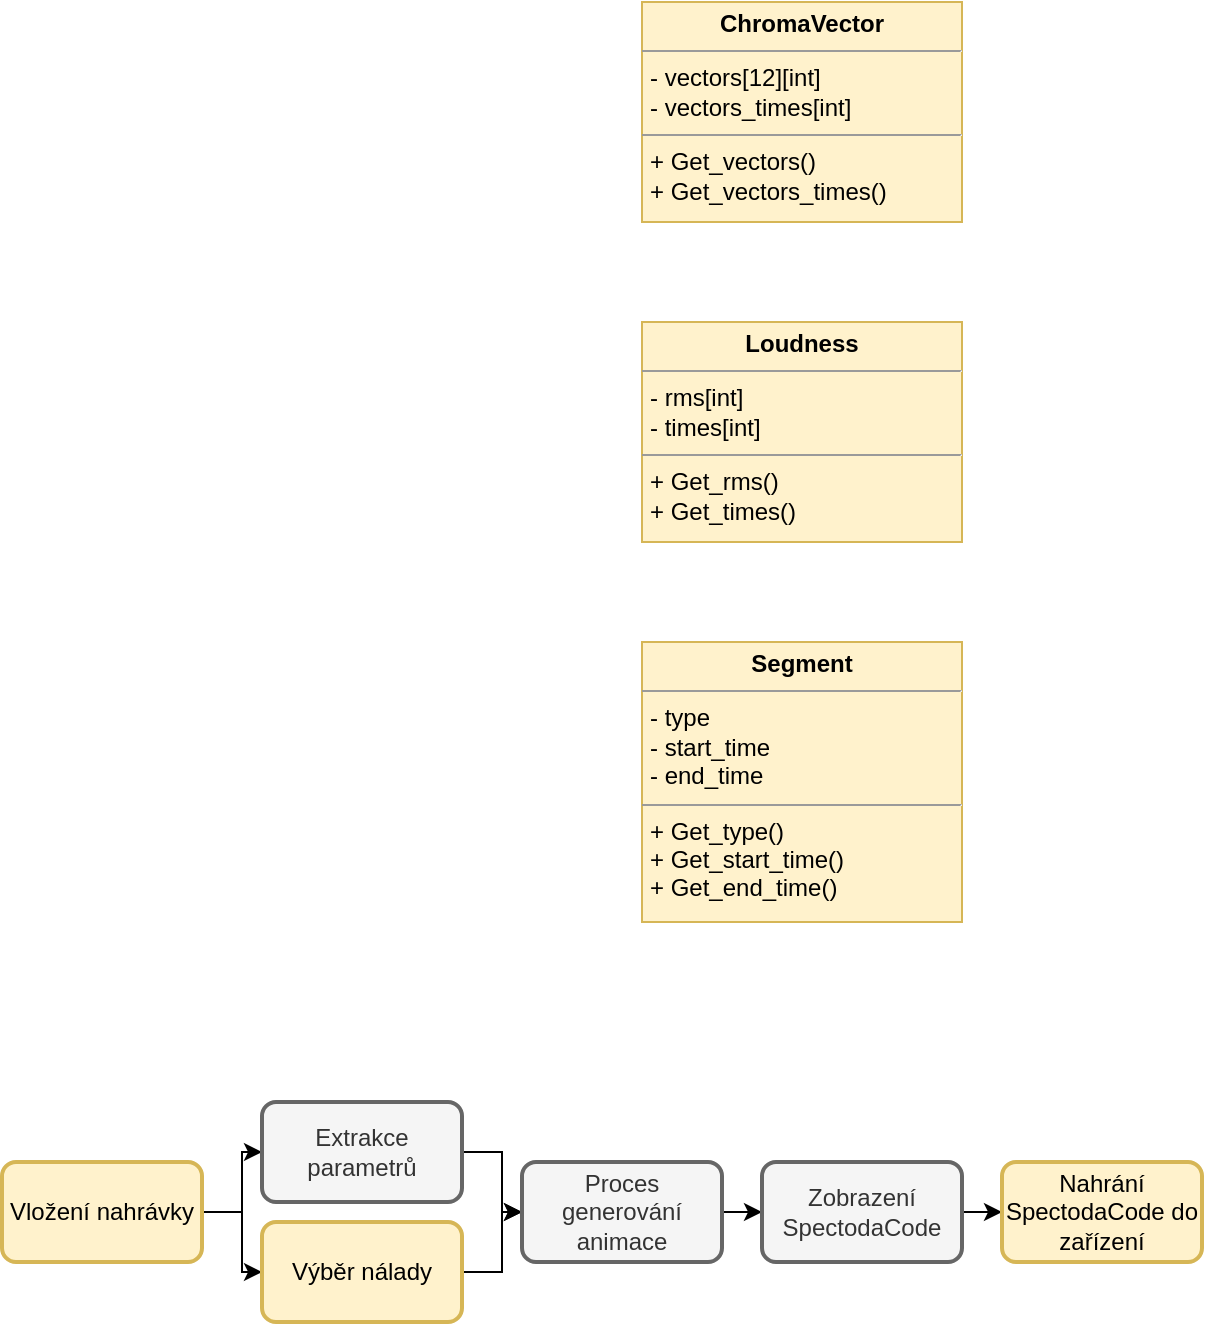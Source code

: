 <mxfile version="22.1.7" type="device">
  <diagram id="C5RBs43oDa-KdzZeNtuy" name="Page-1">
    <mxGraphModel dx="836" dy="528" grid="1" gridSize="10" guides="1" tooltips="1" connect="1" arrows="1" fold="1" page="1" pageScale="1" pageWidth="827" pageHeight="1169" math="0" shadow="0">
      <root>
        <mxCell id="WIyWlLk6GJQsqaUBKTNV-0" />
        <mxCell id="WIyWlLk6GJQsqaUBKTNV-1" parent="WIyWlLk6GJQsqaUBKTNV-0" />
        <mxCell id="-c9SQBp3aaIyiasQwJK6-0" value="&lt;p style=&quot;margin:0px;margin-top:4px;text-align:center;&quot;&gt;&lt;b&gt;Segment&lt;/b&gt;&lt;/p&gt;&lt;hr size=&quot;1&quot;&gt;&lt;p style=&quot;margin:0px;margin-left:4px;&quot;&gt;- type&amp;nbsp;&lt;/p&gt;&lt;p style=&quot;margin:0px;margin-left:4px;&quot;&gt;- start_time&lt;/p&gt;&lt;p style=&quot;margin:0px;margin-left:4px;&quot;&gt;- end_time&lt;/p&gt;&lt;hr size=&quot;1&quot;&gt;&lt;p style=&quot;margin:0px;margin-left:4px;&quot;&gt;+ Get_type()&lt;/p&gt;&lt;p style=&quot;margin:0px;margin-left:4px;&quot;&gt;+ Get_start_time()&lt;/p&gt;&lt;p style=&quot;margin:0px;margin-left:4px;&quot;&gt;+ Get_end_time()&lt;/p&gt;" style="verticalAlign=top;align=left;overflow=fill;fontSize=12;fontFamily=Helvetica;html=1;whiteSpace=wrap;fillColor=#fff2cc;strokeColor=#d6b656;" parent="WIyWlLk6GJQsqaUBKTNV-1" vertex="1">
          <mxGeometry x="480" y="360" width="160" height="140" as="geometry" />
        </mxCell>
        <mxCell id="-c9SQBp3aaIyiasQwJK6-1" value="&lt;p style=&quot;margin:0px;margin-top:4px;text-align:center;&quot;&gt;&lt;b&gt;Loudness&lt;/b&gt;&lt;/p&gt;&lt;hr size=&quot;1&quot;&gt;&lt;p style=&quot;margin:0px;margin-left:4px;&quot;&gt;- rms[int]&amp;nbsp;&lt;/p&gt;&lt;p style=&quot;margin:0px;margin-left:4px;&quot;&gt;- times[int]&lt;/p&gt;&lt;hr size=&quot;1&quot;&gt;&lt;p style=&quot;margin:0px;margin-left:4px;&quot;&gt;+ Get_rms()&lt;/p&gt;&lt;p style=&quot;margin:0px;margin-left:4px;&quot;&gt;+ Get_times()&lt;/p&gt;" style="verticalAlign=top;align=left;overflow=fill;fontSize=12;fontFamily=Helvetica;html=1;whiteSpace=wrap;fillColor=#fff2cc;strokeColor=#d6b656;" parent="WIyWlLk6GJQsqaUBKTNV-1" vertex="1">
          <mxGeometry x="480" y="200" width="160" height="110" as="geometry" />
        </mxCell>
        <mxCell id="-c9SQBp3aaIyiasQwJK6-2" value="&lt;p style=&quot;margin:0px;margin-top:4px;text-align:center;&quot;&gt;&lt;b&gt;ChromaVector&lt;/b&gt;&lt;/p&gt;&lt;hr size=&quot;1&quot;&gt;&lt;p style=&quot;margin:0px;margin-left:4px;&quot;&gt;- vectors[12][int]&amp;nbsp;&lt;/p&gt;&lt;p style=&quot;margin:0px;margin-left:4px;&quot;&gt;- vectors_times[int]&lt;/p&gt;&lt;hr size=&quot;1&quot;&gt;&lt;p style=&quot;margin:0px;margin-left:4px;&quot;&gt;+ Get_vectors()&lt;/p&gt;&lt;p style=&quot;margin:0px;margin-left:4px;&quot;&gt;+ Get_vectors_times()&lt;/p&gt;" style="verticalAlign=top;align=left;overflow=fill;fontSize=12;fontFamily=Helvetica;html=1;whiteSpace=wrap;fillColor=#fff2cc;strokeColor=#d6b656;" parent="WIyWlLk6GJQsqaUBKTNV-1" vertex="1">
          <mxGeometry x="480" y="40" width="160" height="110" as="geometry" />
        </mxCell>
        <mxCell id="uv9Wkobzm_v6WN01AZGz-3" style="edgeStyle=orthogonalEdgeStyle;rounded=0;orthogonalLoop=1;jettySize=auto;html=1;exitX=1;exitY=0.5;exitDx=0;exitDy=0;entryX=0;entryY=0.5;entryDx=0;entryDy=0;" edge="1" parent="WIyWlLk6GJQsqaUBKTNV-1" source="uv9Wkobzm_v6WN01AZGz-0" target="uv9Wkobzm_v6WN01AZGz-2">
          <mxGeometry relative="1" as="geometry" />
        </mxCell>
        <mxCell id="uv9Wkobzm_v6WN01AZGz-4" style="edgeStyle=orthogonalEdgeStyle;rounded=0;orthogonalLoop=1;jettySize=auto;html=1;exitX=1;exitY=0.5;exitDx=0;exitDy=0;entryX=0;entryY=0.5;entryDx=0;entryDy=0;" edge="1" parent="WIyWlLk6GJQsqaUBKTNV-1" source="uv9Wkobzm_v6WN01AZGz-0" target="uv9Wkobzm_v6WN01AZGz-1">
          <mxGeometry relative="1" as="geometry" />
        </mxCell>
        <mxCell id="uv9Wkobzm_v6WN01AZGz-0" value="Vložení nahrávky" style="rounded=1;whiteSpace=wrap;html=1;absoluteArcSize=1;arcSize=14;strokeWidth=2;fillColor=#fff2cc;strokeColor=#d6b656;" vertex="1" parent="WIyWlLk6GJQsqaUBKTNV-1">
          <mxGeometry x="160" y="620" width="100" height="50" as="geometry" />
        </mxCell>
        <mxCell id="uv9Wkobzm_v6WN01AZGz-6" style="edgeStyle=orthogonalEdgeStyle;rounded=0;orthogonalLoop=1;jettySize=auto;html=1;exitX=1;exitY=0.5;exitDx=0;exitDy=0;" edge="1" parent="WIyWlLk6GJQsqaUBKTNV-1" source="uv9Wkobzm_v6WN01AZGz-1" target="uv9Wkobzm_v6WN01AZGz-5">
          <mxGeometry relative="1" as="geometry" />
        </mxCell>
        <mxCell id="uv9Wkobzm_v6WN01AZGz-1" value="Extrakce parametrů" style="rounded=1;whiteSpace=wrap;html=1;absoluteArcSize=1;arcSize=14;strokeWidth=2;fillColor=#f5f5f5;strokeColor=#666666;fontColor=#333333;" vertex="1" parent="WIyWlLk6GJQsqaUBKTNV-1">
          <mxGeometry x="290" y="590" width="100" height="50" as="geometry" />
        </mxCell>
        <mxCell id="uv9Wkobzm_v6WN01AZGz-7" style="edgeStyle=orthogonalEdgeStyle;rounded=0;orthogonalLoop=1;jettySize=auto;html=1;exitX=1;exitY=0.5;exitDx=0;exitDy=0;entryX=0;entryY=0.5;entryDx=0;entryDy=0;" edge="1" parent="WIyWlLk6GJQsqaUBKTNV-1" source="uv9Wkobzm_v6WN01AZGz-2" target="uv9Wkobzm_v6WN01AZGz-5">
          <mxGeometry relative="1" as="geometry" />
        </mxCell>
        <mxCell id="uv9Wkobzm_v6WN01AZGz-2" value="Výběr nálady" style="rounded=1;whiteSpace=wrap;html=1;absoluteArcSize=1;arcSize=14;strokeWidth=2;fillColor=#fff2cc;strokeColor=#d6b656;" vertex="1" parent="WIyWlLk6GJQsqaUBKTNV-1">
          <mxGeometry x="290" y="650" width="100" height="50" as="geometry" />
        </mxCell>
        <mxCell id="uv9Wkobzm_v6WN01AZGz-9" style="edgeStyle=orthogonalEdgeStyle;rounded=0;orthogonalLoop=1;jettySize=auto;html=1;exitX=1;exitY=0.5;exitDx=0;exitDy=0;entryX=0;entryY=0.5;entryDx=0;entryDy=0;" edge="1" parent="WIyWlLk6GJQsqaUBKTNV-1" source="uv9Wkobzm_v6WN01AZGz-5" target="uv9Wkobzm_v6WN01AZGz-8">
          <mxGeometry relative="1" as="geometry" />
        </mxCell>
        <mxCell id="uv9Wkobzm_v6WN01AZGz-5" value="Proces generování animace" style="rounded=1;whiteSpace=wrap;html=1;absoluteArcSize=1;arcSize=14;strokeWidth=2;fillColor=#f5f5f5;strokeColor=#666666;fontColor=#333333;" vertex="1" parent="WIyWlLk6GJQsqaUBKTNV-1">
          <mxGeometry x="420" y="620" width="100" height="50" as="geometry" />
        </mxCell>
        <mxCell id="uv9Wkobzm_v6WN01AZGz-11" style="edgeStyle=orthogonalEdgeStyle;rounded=0;orthogonalLoop=1;jettySize=auto;html=1;exitX=1;exitY=0.5;exitDx=0;exitDy=0;entryX=0;entryY=0.5;entryDx=0;entryDy=0;" edge="1" parent="WIyWlLk6GJQsqaUBKTNV-1" source="uv9Wkobzm_v6WN01AZGz-8" target="uv9Wkobzm_v6WN01AZGz-10">
          <mxGeometry relative="1" as="geometry" />
        </mxCell>
        <mxCell id="uv9Wkobzm_v6WN01AZGz-8" value="Zobrazení SpectodaCode" style="rounded=1;whiteSpace=wrap;html=1;absoluteArcSize=1;arcSize=14;strokeWidth=2;fillColor=#f5f5f5;strokeColor=#666666;fontColor=#333333;" vertex="1" parent="WIyWlLk6GJQsqaUBKTNV-1">
          <mxGeometry x="540" y="620" width="100" height="50" as="geometry" />
        </mxCell>
        <mxCell id="uv9Wkobzm_v6WN01AZGz-10" value="Nahrání SpectodaCode do zařízení" style="rounded=1;whiteSpace=wrap;html=1;absoluteArcSize=1;arcSize=14;strokeWidth=2;fillColor=#fff2cc;strokeColor=#d6b656;" vertex="1" parent="WIyWlLk6GJQsqaUBKTNV-1">
          <mxGeometry x="660" y="620" width="100" height="50" as="geometry" />
        </mxCell>
      </root>
    </mxGraphModel>
  </diagram>
</mxfile>
